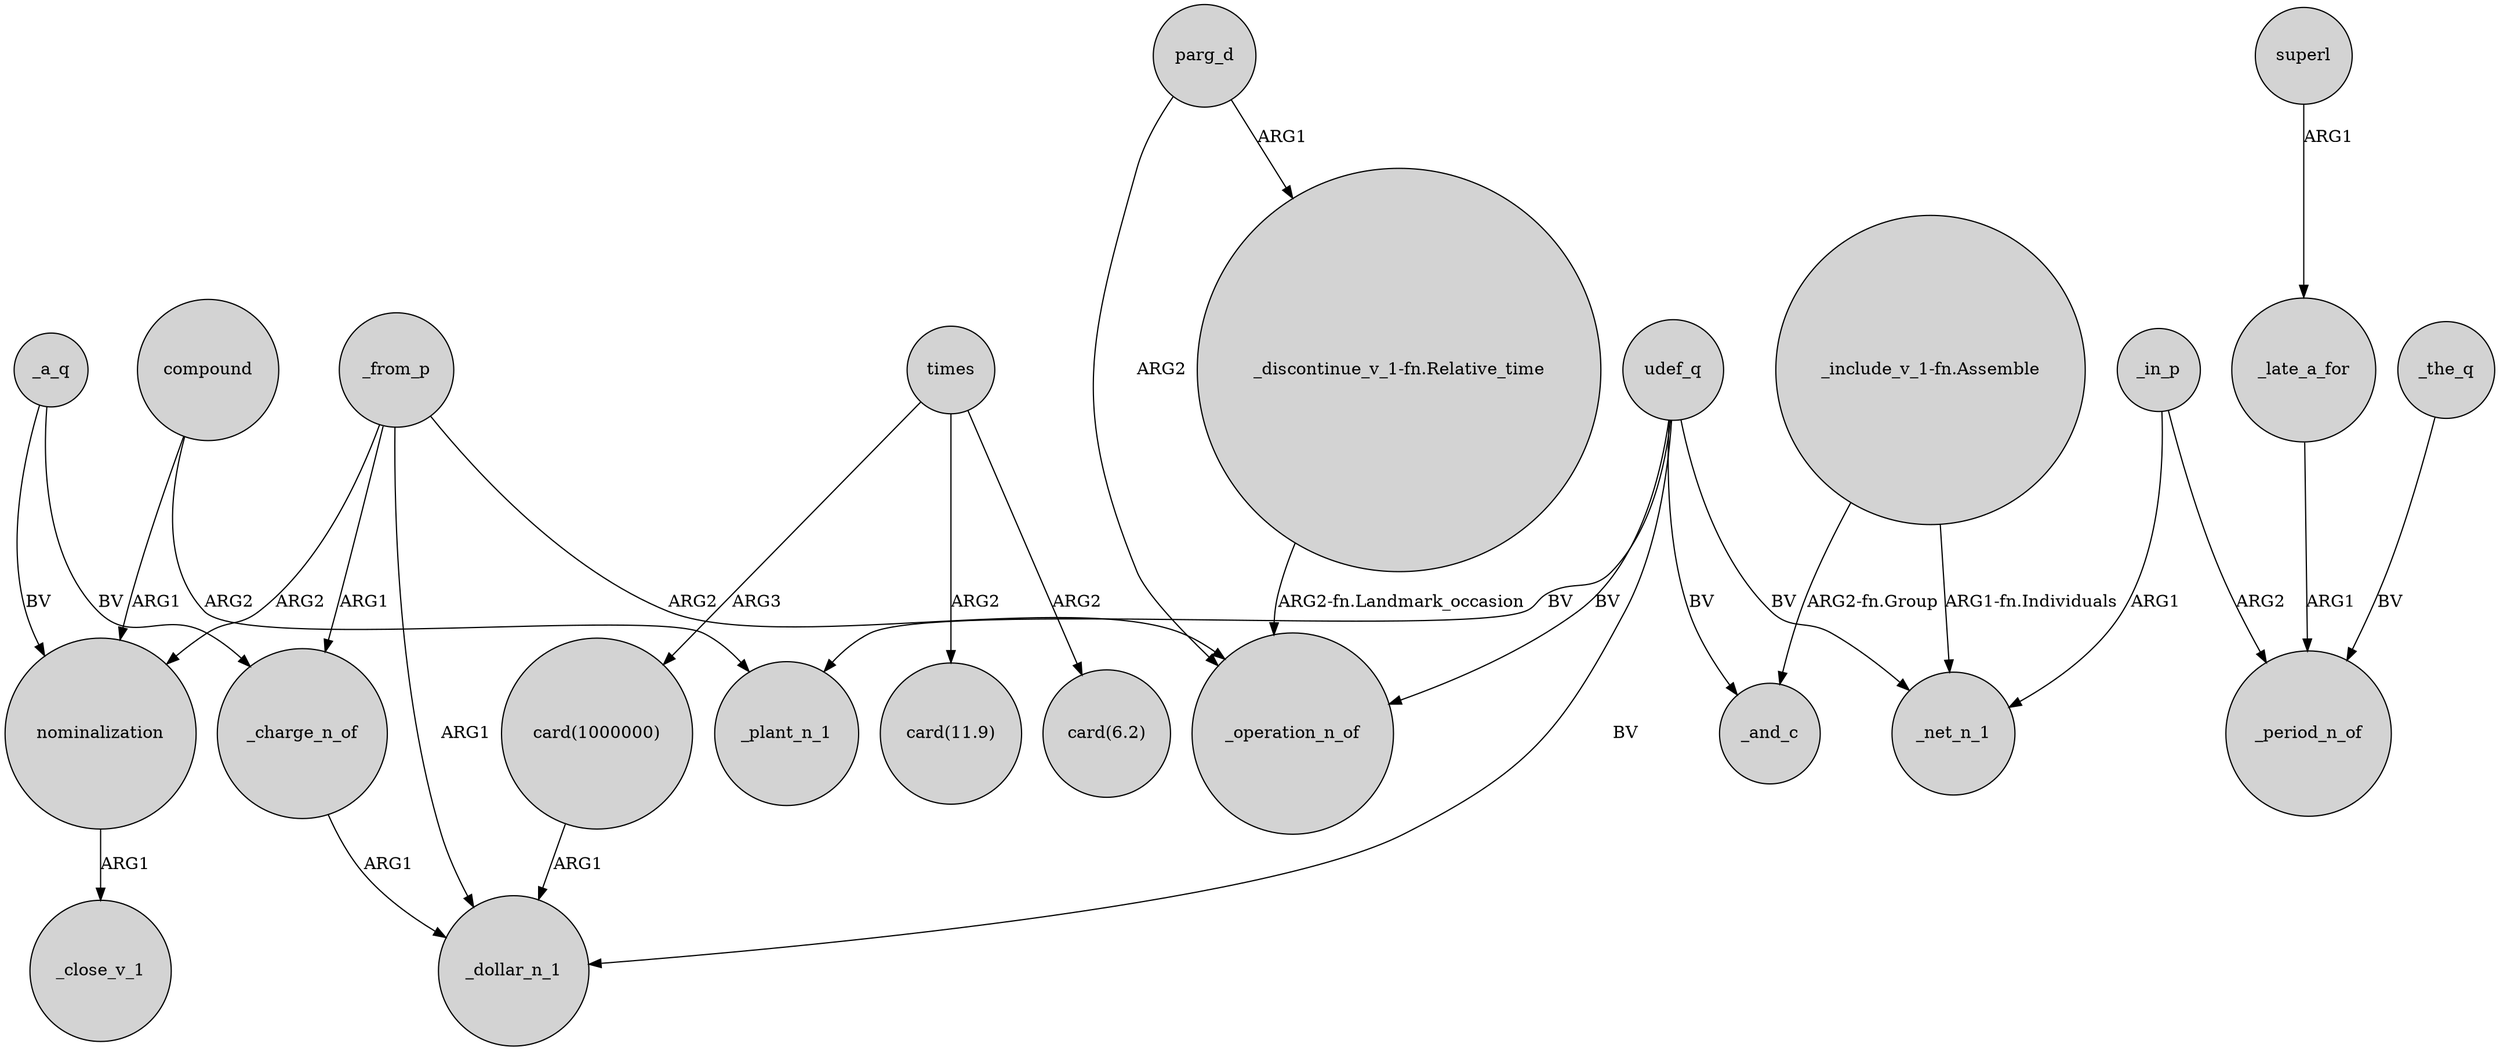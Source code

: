 digraph {
	node [shape=circle style=filled]
	udef_q -> _plant_n_1 [label=BV]
	_charge_n_of -> _dollar_n_1 [label=ARG1]
	_from_p -> _dollar_n_1 [label=ARG1]
	_a_q -> nominalization [label=BV]
	compound -> _plant_n_1 [label=ARG2]
	_in_p -> _period_n_of [label=ARG2]
	superl -> _late_a_for [label=ARG1]
	times -> "card(1000000)" [label=ARG3]
	"_include_v_1-fn.Assemble" -> _net_n_1 [label="ARG1-fn.Individuals"]
	_in_p -> _net_n_1 [label=ARG1]
	_a_q -> _charge_n_of [label=BV]
	parg_d -> "_discontinue_v_1-fn.Relative_time" [label=ARG1]
	"_discontinue_v_1-fn.Relative_time" -> _operation_n_of [label="ARG2-fn.Landmark_occasion"]
	udef_q -> _and_c [label=BV]
	_from_p -> nominalization [label=ARG2]
	compound -> nominalization [label=ARG1]
	"_include_v_1-fn.Assemble" -> _and_c [label="ARG2-fn.Group"]
	nominalization -> _close_v_1 [label=ARG1]
	udef_q -> _operation_n_of [label=BV]
	udef_q -> _net_n_1 [label=BV]
	_late_a_for -> _period_n_of [label=ARG1]
	udef_q -> _dollar_n_1 [label=BV]
	"card(1000000)" -> _dollar_n_1 [label=ARG1]
	times -> "card(11.9)" [label=ARG2]
	_from_p -> _charge_n_of [label=ARG1]
	_the_q -> _period_n_of [label=BV]
	_from_p -> _operation_n_of [label=ARG2]
	parg_d -> _operation_n_of [label=ARG2]
	times -> "card(6.2)" [label=ARG2]
}

